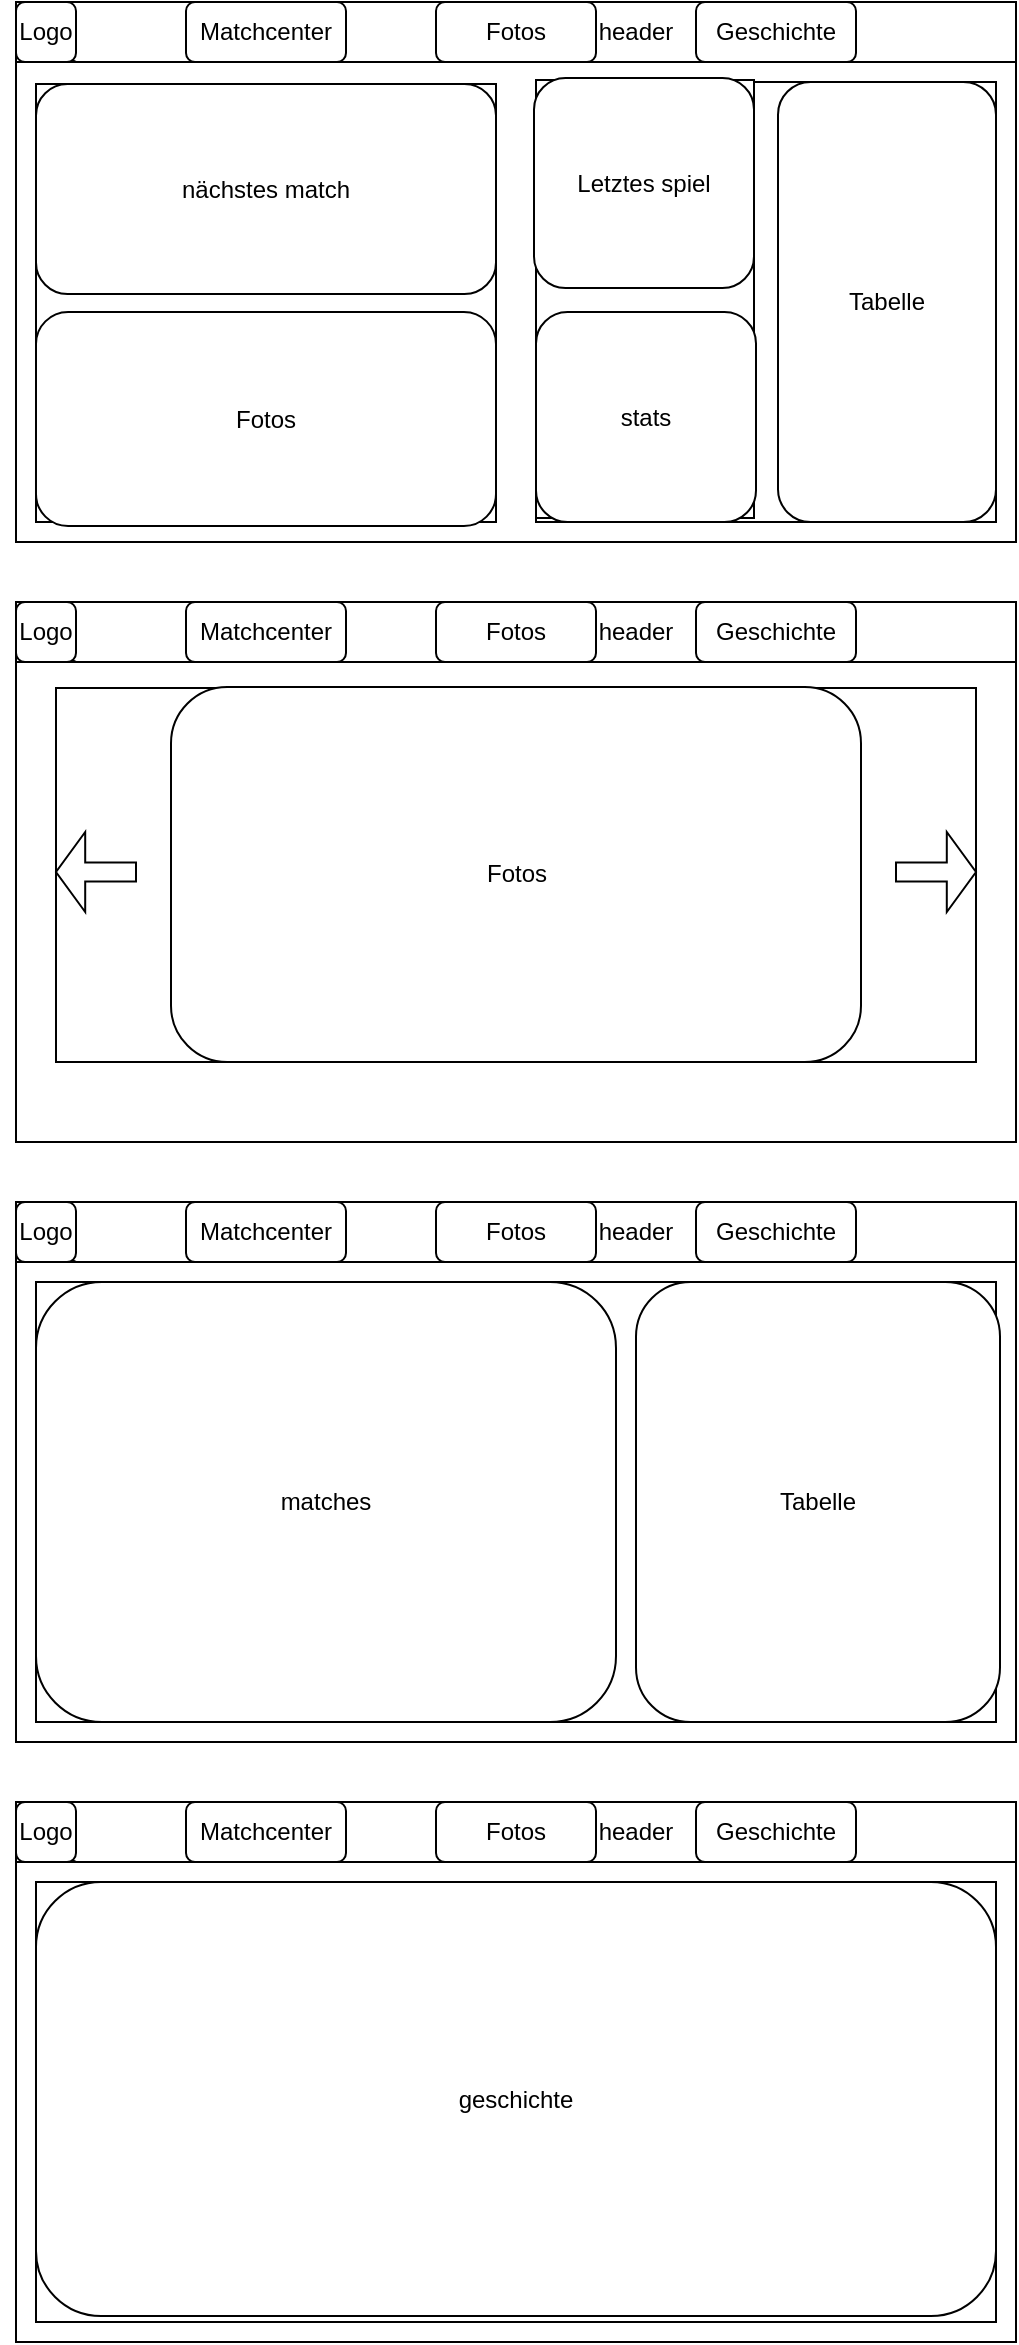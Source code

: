 <mxfile>
    <diagram id="rvIUTAk7Ht8jI3HpptR0" name="Page-1">
        <mxGraphModel dx="958" dy="563" grid="1" gridSize="10" guides="1" tooltips="1" connect="1" arrows="1" fold="1" page="1" pageScale="1" pageWidth="850" pageHeight="1100" math="0" shadow="0">
            <root>
                <mxCell id="0"/>
                <mxCell id="1" parent="0"/>
                <mxCell id="53" value="" style="rounded=0;whiteSpace=wrap;html=1;" parent="1" vertex="1">
                    <mxGeometry x="280" y="1360" width="500" height="270" as="geometry"/>
                </mxCell>
                <mxCell id="72" value="" style="rounded=0;whiteSpace=wrap;html=1;strokeColor=default;fontFamily=Helvetica;fontSize=12;fontColor=default;fillColor=default;" parent="1" vertex="1">
                    <mxGeometry x="290" y="1400" width="480" height="220" as="geometry"/>
                </mxCell>
                <mxCell id="39" value="" style="rounded=0;whiteSpace=wrap;html=1;" parent="1" vertex="1">
                    <mxGeometry x="280" y="1060" width="500" height="270" as="geometry"/>
                </mxCell>
                <mxCell id="71" value="" style="rounded=0;whiteSpace=wrap;html=1;strokeColor=default;fontFamily=Helvetica;fontSize=12;fontColor=default;fillColor=default;" parent="1" vertex="1">
                    <mxGeometry x="290" y="1100" width="480" height="220" as="geometry"/>
                </mxCell>
                <mxCell id="23" value="" style="rounded=0;whiteSpace=wrap;html=1;" parent="1" vertex="1">
                    <mxGeometry x="280" y="760" width="500" height="270" as="geometry"/>
                </mxCell>
                <mxCell id="70" value="" style="rounded=0;whiteSpace=wrap;html=1;strokeColor=default;fontFamily=Helvetica;fontSize=12;fontColor=default;fillColor=default;" parent="1" vertex="1">
                    <mxGeometry x="300" y="803" width="460" height="187" as="geometry"/>
                </mxCell>
                <mxCell id="3" value="" style="rounded=0;whiteSpace=wrap;html=1;" parent="1" vertex="1">
                    <mxGeometry x="280" y="460" width="500" height="270" as="geometry"/>
                </mxCell>
                <mxCell id="68" value="" style="rounded=0;whiteSpace=wrap;html=1;strokeColor=default;fontFamily=Helvetica;fontSize=12;fontColor=default;fillColor=default;" parent="1" vertex="1">
                    <mxGeometry x="540" y="500" width="230" height="220" as="geometry"/>
                </mxCell>
                <mxCell id="69" value="" style="rounded=0;whiteSpace=wrap;html=1;strokeColor=default;fontFamily=Helvetica;fontSize=12;fontColor=default;fillColor=default;" parent="1" vertex="1">
                    <mxGeometry x="540" y="499" width="109" height="219" as="geometry"/>
                </mxCell>
                <mxCell id="67" value="" style="rounded=0;whiteSpace=wrap;html=1;strokeColor=default;fontFamily=Helvetica;fontSize=12;fontColor=default;fillColor=default;" parent="1" vertex="1">
                    <mxGeometry x="290" y="501" width="230" height="219" as="geometry"/>
                </mxCell>
                <mxCell id="66" value="&lt;blockquote style=&quot;margin: 0 0 0 40px; border: none; padding: 0px;&quot;&gt;&lt;blockquote style=&quot;margin: 0 0 0 40px; border: none; padding: 0px;&quot;&gt;&lt;blockquote style=&quot;margin: 0 0 0 40px; border: none; padding: 0px;&quot;&gt;header&lt;/blockquote&gt;&lt;/blockquote&gt;&lt;/blockquote&gt;" style="rounded=0;whiteSpace=wrap;html=1;" parent="1" vertex="1">
                    <mxGeometry x="280" y="1360" width="500" height="30" as="geometry"/>
                </mxCell>
                <mxCell id="64" value="&lt;blockquote style=&quot;margin: 0 0 0 40px; border: none; padding: 0px;&quot;&gt;&lt;blockquote style=&quot;margin: 0 0 0 40px; border: none; padding: 0px;&quot;&gt;&lt;blockquote style=&quot;margin: 0 0 0 40px; border: none; padding: 0px;&quot;&gt;header&lt;/blockquote&gt;&lt;/blockquote&gt;&lt;/blockquote&gt;" style="rounded=0;whiteSpace=wrap;html=1;" parent="1" vertex="1">
                    <mxGeometry x="280" y="1060" width="500" height="30" as="geometry"/>
                </mxCell>
                <mxCell id="63" value="&lt;blockquote style=&quot;margin: 0 0 0 40px; border: none; padding: 0px;&quot;&gt;&lt;blockquote style=&quot;margin: 0 0 0 40px; border: none; padding: 0px;&quot;&gt;&lt;blockquote style=&quot;margin: 0 0 0 40px; border: none; padding: 0px;&quot;&gt;header&lt;/blockquote&gt;&lt;/blockquote&gt;&lt;/blockquote&gt;" style="rounded=0;whiteSpace=wrap;html=1;" parent="1" vertex="1">
                    <mxGeometry x="280" y="760" width="500" height="30" as="geometry"/>
                </mxCell>
                <mxCell id="62" value="&lt;blockquote style=&quot;margin: 0 0 0 40px; border: none; padding: 0px;&quot;&gt;&lt;blockquote style=&quot;margin: 0 0 0 40px; border: none; padding: 0px;&quot;&gt;&lt;blockquote style=&quot;margin: 0 0 0 40px; border: none; padding: 0px;&quot;&gt;header&lt;/blockquote&gt;&lt;/blockquote&gt;&lt;/blockquote&gt;" style="rounded=0;whiteSpace=wrap;html=1;" parent="1" vertex="1">
                    <mxGeometry x="280" y="460" width="500" height="30" as="geometry"/>
                </mxCell>
                <mxCell id="4" value="Letztes spiel&lt;span style=&quot;color: rgba(0, 0, 0, 0); font-family: monospace; font-size: 0px; text-align: start;&quot;&gt;%3CmxGraphModel%3E%3Croot%3E%3CmxCell%20id%3D%220%22%2F%3E%3CmxCell%20id%3D%221%22%20parent%3D%220%22%2F%3E%3CmxCell%20id%3D%222%22%20value%3D%22Logo%22%20style%3D%22rounded%3D0%3BwhiteSpace%3Dwrap%3Bhtml%3D1%3B%22%20vertex%3D%221%22%20parent%3D%221%22%3E%3CmxGeometry%20x%3D%22410%22%20y%3D%22460%22%20width%3D%2240%22%20height%3D%2230%22%20as%3D%22geometry%22%2F%3E%3C%2FmxCell%3E%3C%2Froot%3E%3C%2FmxGraphModel%3E&lt;/span&gt;" style="rounded=1;whiteSpace=wrap;html=1;" parent="1" vertex="1">
                    <mxGeometry x="539" y="498" width="110" height="105" as="geometry"/>
                </mxCell>
                <mxCell id="9" value="Tabelle" style="rounded=1;whiteSpace=wrap;html=1;" parent="1" vertex="1">
                    <mxGeometry x="661" y="500" width="109" height="220" as="geometry"/>
                </mxCell>
                <mxCell id="10" value="stats" style="rounded=1;whiteSpace=wrap;html=1;" parent="1" vertex="1">
                    <mxGeometry x="540" y="615" width="110" height="105" as="geometry"/>
                </mxCell>
                <mxCell id="13" value="Fotos" style="rounded=1;whiteSpace=wrap;html=1;" parent="1" vertex="1">
                    <mxGeometry x="290" y="615" width="230" height="107" as="geometry"/>
                </mxCell>
                <mxCell id="15" value="nächstes match" style="rounded=1;whiteSpace=wrap;html=1;" parent="1" vertex="1">
                    <mxGeometry x="290" y="501" width="230" height="105" as="geometry"/>
                </mxCell>
                <mxCell id="20" style="edgeStyle=none;html=1;exitX=1;exitY=1;exitDx=0;exitDy=0;" parent="1" source="18" target="3" edge="1">
                    <mxGeometry relative="1" as="geometry"/>
                </mxCell>
                <mxCell id="18" value="Logo" style="rounded=1;whiteSpace=wrap;html=1;" parent="1" vertex="1">
                    <mxGeometry x="280" y="460" width="30" height="30" as="geometry"/>
                </mxCell>
                <mxCell id="19" value="Matchcenter" style="rounded=1;whiteSpace=wrap;html=1;" parent="1" vertex="1">
                    <mxGeometry x="365" y="460" width="80" height="30" as="geometry"/>
                </mxCell>
                <mxCell id="21" value="Fotos" style="rounded=1;whiteSpace=wrap;html=1;" parent="1" vertex="1">
                    <mxGeometry x="490" y="460" width="80" height="30" as="geometry"/>
                </mxCell>
                <mxCell id="22" value="Geschichte" style="rounded=1;whiteSpace=wrap;html=1;" parent="1" vertex="1">
                    <mxGeometry x="620" y="460" width="80" height="30" as="geometry"/>
                </mxCell>
                <mxCell id="24" value="Fotos" style="rounded=1;whiteSpace=wrap;html=1;" parent="1" vertex="1">
                    <mxGeometry x="357.5" y="802.5" width="345" height="187.5" as="geometry"/>
                </mxCell>
                <mxCell id="29" style="edgeStyle=none;html=1;exitX=1;exitY=1;exitDx=0;exitDy=0;" parent="1" source="30" target="23" edge="1">
                    <mxGeometry relative="1" as="geometry"/>
                </mxCell>
                <mxCell id="30" value="Logo" style="rounded=1;whiteSpace=wrap;html=1;" parent="1" vertex="1">
                    <mxGeometry x="280" y="760" width="30" height="30" as="geometry"/>
                </mxCell>
                <mxCell id="31" value="Matchcenter" style="rounded=1;whiteSpace=wrap;html=1;" parent="1" vertex="1">
                    <mxGeometry x="365" y="760" width="80" height="30" as="geometry"/>
                </mxCell>
                <mxCell id="32" value="Fotos" style="rounded=1;whiteSpace=wrap;html=1;" parent="1" vertex="1">
                    <mxGeometry x="490" y="760" width="80" height="30" as="geometry"/>
                </mxCell>
                <mxCell id="33" value="Geschichte" style="rounded=1;whiteSpace=wrap;html=1;" parent="1" vertex="1">
                    <mxGeometry x="620" y="760" width="80" height="30" as="geometry"/>
                </mxCell>
                <mxCell id="34" value="" style="shape=singleArrow;direction=west;whiteSpace=wrap;html=1;arrowWidth=0.24;arrowSize=0.365;" parent="1" vertex="1">
                    <mxGeometry x="300" y="875" width="40" height="40" as="geometry"/>
                </mxCell>
                <mxCell id="36" value="" style="shape=singleArrow;direction=west;whiteSpace=wrap;html=1;arrowWidth=0.24;arrowSize=0.365;rotation=-180;" parent="1" vertex="1">
                    <mxGeometry x="720" y="875" width="40" height="40" as="geometry"/>
                </mxCell>
                <mxCell id="41" value="Tabelle" style="rounded=1;whiteSpace=wrap;html=1;" parent="1" vertex="1">
                    <mxGeometry x="590" y="1100" width="182" height="220" as="geometry"/>
                </mxCell>
                <mxCell id="45" style="edgeStyle=none;html=1;exitX=1;exitY=1;exitDx=0;exitDy=0;" parent="1" source="46" target="39" edge="1">
                    <mxGeometry relative="1" as="geometry"/>
                </mxCell>
                <mxCell id="46" value="Logo" style="rounded=1;whiteSpace=wrap;html=1;" parent="1" vertex="1">
                    <mxGeometry x="280" y="1060" width="30" height="30" as="geometry"/>
                </mxCell>
                <mxCell id="47" value="Matchcenter" style="rounded=1;whiteSpace=wrap;html=1;" parent="1" vertex="1">
                    <mxGeometry x="365" y="1060" width="80" height="30" as="geometry"/>
                </mxCell>
                <mxCell id="48" value="Fotos" style="rounded=1;whiteSpace=wrap;html=1;" parent="1" vertex="1">
                    <mxGeometry x="490" y="1060" width="80" height="30" as="geometry"/>
                </mxCell>
                <mxCell id="49" value="Geschichte" style="rounded=1;whiteSpace=wrap;html=1;" parent="1" vertex="1">
                    <mxGeometry x="620" y="1060" width="80" height="30" as="geometry"/>
                </mxCell>
                <mxCell id="51" value="matches" style="rounded=1;whiteSpace=wrap;html=1;" parent="1" vertex="1">
                    <mxGeometry x="290" y="1100" width="290" height="220" as="geometry"/>
                </mxCell>
                <mxCell id="55" style="edgeStyle=none;html=1;exitX=1;exitY=1;exitDx=0;exitDy=0;" parent="1" source="56" target="53" edge="1">
                    <mxGeometry relative="1" as="geometry"/>
                </mxCell>
                <mxCell id="56" value="Logo" style="rounded=1;whiteSpace=wrap;html=1;" parent="1" vertex="1">
                    <mxGeometry x="280" y="1360" width="30" height="30" as="geometry"/>
                </mxCell>
                <mxCell id="57" value="Matchcenter" style="rounded=1;whiteSpace=wrap;html=1;" parent="1" vertex="1">
                    <mxGeometry x="365" y="1360" width="80" height="30" as="geometry"/>
                </mxCell>
                <mxCell id="58" value="Fotos" style="rounded=1;whiteSpace=wrap;html=1;" parent="1" vertex="1">
                    <mxGeometry x="490" y="1360" width="80" height="30" as="geometry"/>
                </mxCell>
                <mxCell id="59" value="Geschichte" style="rounded=1;whiteSpace=wrap;html=1;" parent="1" vertex="1">
                    <mxGeometry x="620" y="1360" width="80" height="30" as="geometry"/>
                </mxCell>
                <mxCell id="61" value="geschichte" style="rounded=1;whiteSpace=wrap;html=1;" parent="1" vertex="1">
                    <mxGeometry x="290" y="1400" width="480" height="217" as="geometry"/>
                </mxCell>
            </root>
        </mxGraphModel>
    </diagram>
</mxfile>
